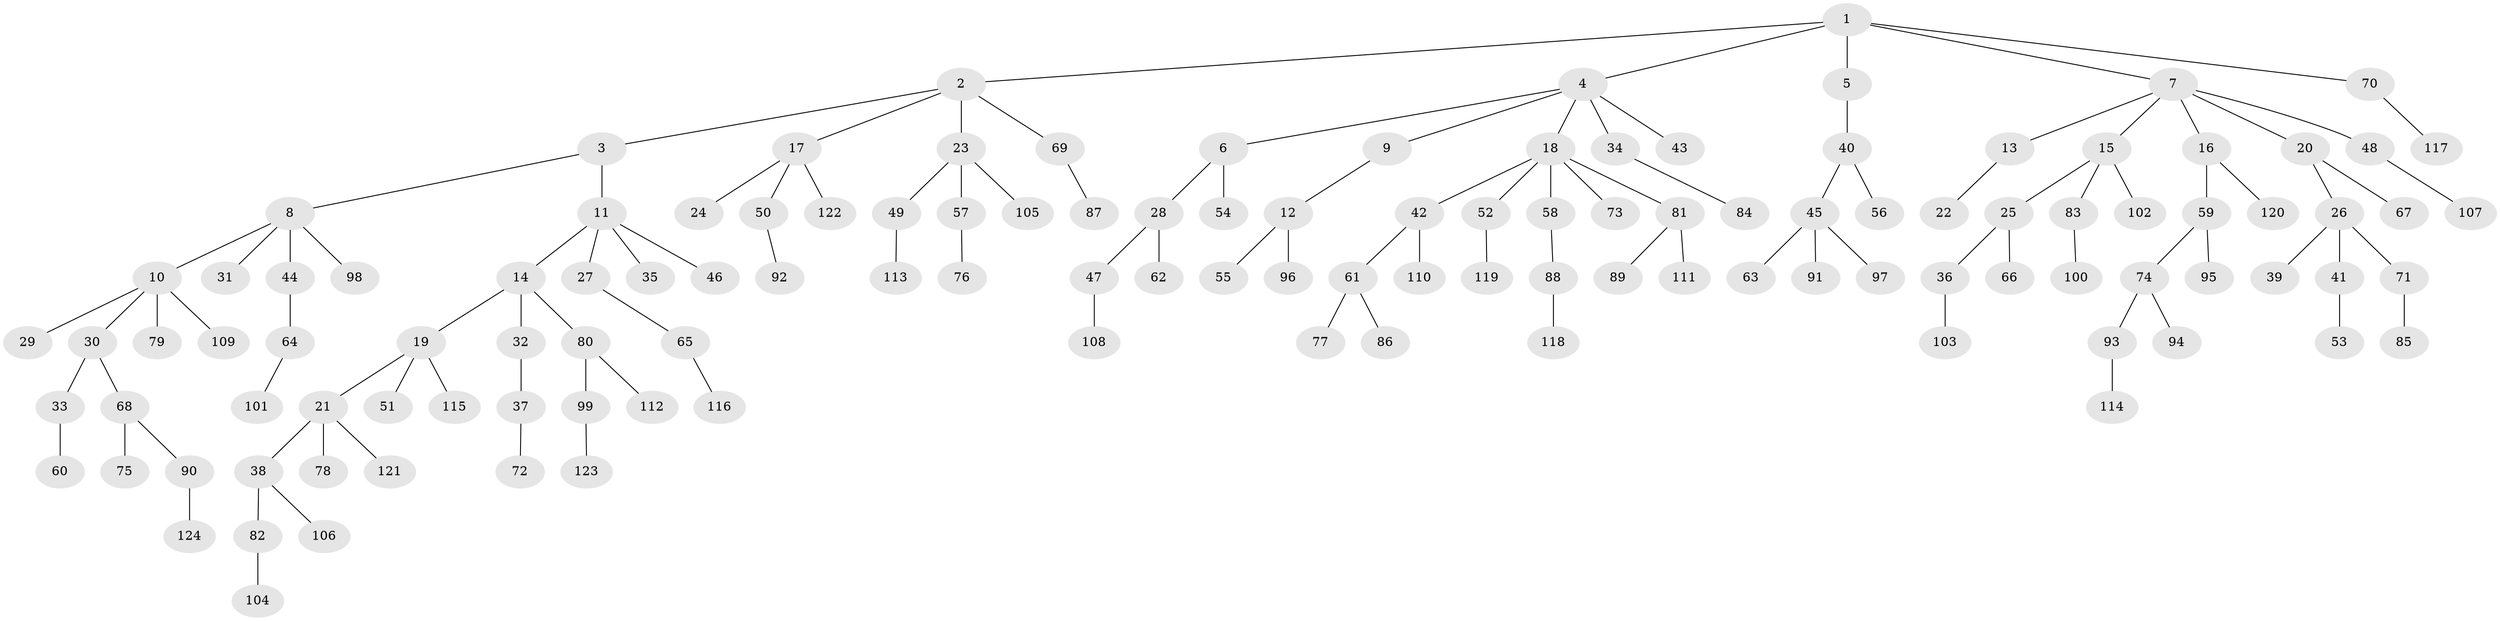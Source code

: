 // coarse degree distribution, {5: 0.05333333333333334, 3: 0.10666666666666667, 2: 0.28, 6: 0.013333333333333334, 1: 0.48, 4: 0.06666666666666667}
// Generated by graph-tools (version 1.1) at 2025/37/03/04/25 23:37:28]
// undirected, 124 vertices, 123 edges
graph export_dot {
  node [color=gray90,style=filled];
  1;
  2;
  3;
  4;
  5;
  6;
  7;
  8;
  9;
  10;
  11;
  12;
  13;
  14;
  15;
  16;
  17;
  18;
  19;
  20;
  21;
  22;
  23;
  24;
  25;
  26;
  27;
  28;
  29;
  30;
  31;
  32;
  33;
  34;
  35;
  36;
  37;
  38;
  39;
  40;
  41;
  42;
  43;
  44;
  45;
  46;
  47;
  48;
  49;
  50;
  51;
  52;
  53;
  54;
  55;
  56;
  57;
  58;
  59;
  60;
  61;
  62;
  63;
  64;
  65;
  66;
  67;
  68;
  69;
  70;
  71;
  72;
  73;
  74;
  75;
  76;
  77;
  78;
  79;
  80;
  81;
  82;
  83;
  84;
  85;
  86;
  87;
  88;
  89;
  90;
  91;
  92;
  93;
  94;
  95;
  96;
  97;
  98;
  99;
  100;
  101;
  102;
  103;
  104;
  105;
  106;
  107;
  108;
  109;
  110;
  111;
  112;
  113;
  114;
  115;
  116;
  117;
  118;
  119;
  120;
  121;
  122;
  123;
  124;
  1 -- 2;
  1 -- 4;
  1 -- 5;
  1 -- 7;
  1 -- 70;
  2 -- 3;
  2 -- 17;
  2 -- 23;
  2 -- 69;
  3 -- 8;
  3 -- 11;
  4 -- 6;
  4 -- 9;
  4 -- 18;
  4 -- 34;
  4 -- 43;
  5 -- 40;
  6 -- 28;
  6 -- 54;
  7 -- 13;
  7 -- 15;
  7 -- 16;
  7 -- 20;
  7 -- 48;
  8 -- 10;
  8 -- 31;
  8 -- 44;
  8 -- 98;
  9 -- 12;
  10 -- 29;
  10 -- 30;
  10 -- 79;
  10 -- 109;
  11 -- 14;
  11 -- 27;
  11 -- 35;
  11 -- 46;
  12 -- 55;
  12 -- 96;
  13 -- 22;
  14 -- 19;
  14 -- 32;
  14 -- 80;
  15 -- 25;
  15 -- 83;
  15 -- 102;
  16 -- 59;
  16 -- 120;
  17 -- 24;
  17 -- 50;
  17 -- 122;
  18 -- 42;
  18 -- 52;
  18 -- 58;
  18 -- 73;
  18 -- 81;
  19 -- 21;
  19 -- 51;
  19 -- 115;
  20 -- 26;
  20 -- 67;
  21 -- 38;
  21 -- 78;
  21 -- 121;
  23 -- 49;
  23 -- 57;
  23 -- 105;
  25 -- 36;
  25 -- 66;
  26 -- 39;
  26 -- 41;
  26 -- 71;
  27 -- 65;
  28 -- 47;
  28 -- 62;
  30 -- 33;
  30 -- 68;
  32 -- 37;
  33 -- 60;
  34 -- 84;
  36 -- 103;
  37 -- 72;
  38 -- 82;
  38 -- 106;
  40 -- 45;
  40 -- 56;
  41 -- 53;
  42 -- 61;
  42 -- 110;
  44 -- 64;
  45 -- 63;
  45 -- 91;
  45 -- 97;
  47 -- 108;
  48 -- 107;
  49 -- 113;
  50 -- 92;
  52 -- 119;
  57 -- 76;
  58 -- 88;
  59 -- 74;
  59 -- 95;
  61 -- 77;
  61 -- 86;
  64 -- 101;
  65 -- 116;
  68 -- 75;
  68 -- 90;
  69 -- 87;
  70 -- 117;
  71 -- 85;
  74 -- 93;
  74 -- 94;
  80 -- 99;
  80 -- 112;
  81 -- 89;
  81 -- 111;
  82 -- 104;
  83 -- 100;
  88 -- 118;
  90 -- 124;
  93 -- 114;
  99 -- 123;
}
